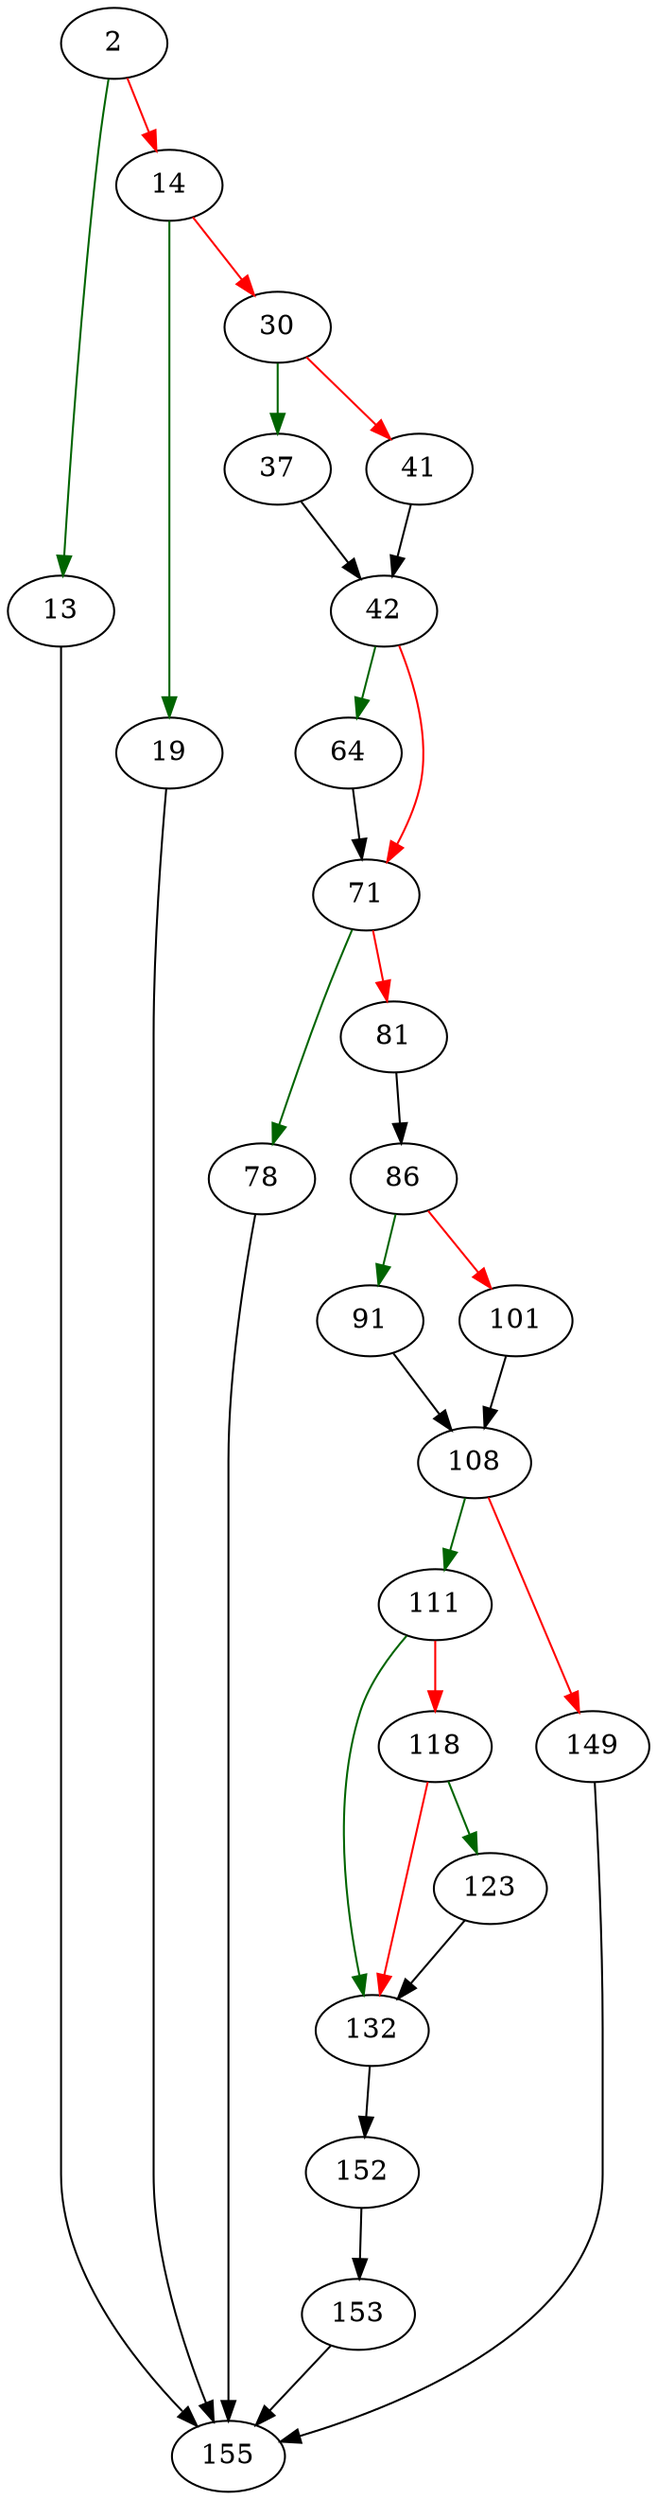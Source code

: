 strict digraph "sqlite3StrAccumEnlarge" {
	// Node definitions.
	2 [entry=true];
	13;
	14;
	155;
	19;
	30;
	37;
	41;
	42;
	64;
	71;
	78;
	81;
	86;
	91;
	101;
	108;
	111;
	149;
	132;
	118;
	123;
	152;
	153;

	// Edge definitions.
	2 -> 13 [
		color=darkgreen
		cond=true
	];
	2 -> 14 [
		color=red
		cond=false
	];
	13 -> 155;
	14 -> 19 [
		color=darkgreen
		cond=true
	];
	14 -> 30 [
		color=red
		cond=false
	];
	19 -> 155;
	30 -> 37 [
		color=darkgreen
		cond=true
	];
	30 -> 41 [
		color=red
		cond=false
	];
	37 -> 42;
	41 -> 42;
	42 -> 64 [
		color=darkgreen
		cond=true
	];
	42 -> 71 [
		color=red
		cond=false
	];
	64 -> 71;
	71 -> 78 [
		color=darkgreen
		cond=true
	];
	71 -> 81 [
		color=red
		cond=false
	];
	78 -> 155;
	81 -> 86;
	86 -> 91 [
		color=darkgreen
		cond=true
	];
	86 -> 101 [
		color=red
		cond=false
	];
	91 -> 108;
	101 -> 108;
	108 -> 111 [
		color=darkgreen
		cond=true
	];
	108 -> 149 [
		color=red
		cond=false
	];
	111 -> 132 [
		color=darkgreen
		cond=true
	];
	111 -> 118 [
		color=red
		cond=false
	];
	149 -> 155;
	132 -> 152;
	118 -> 132 [
		color=red
		cond=false
	];
	118 -> 123 [
		color=darkgreen
		cond=true
	];
	123 -> 132;
	152 -> 153;
	153 -> 155;
}